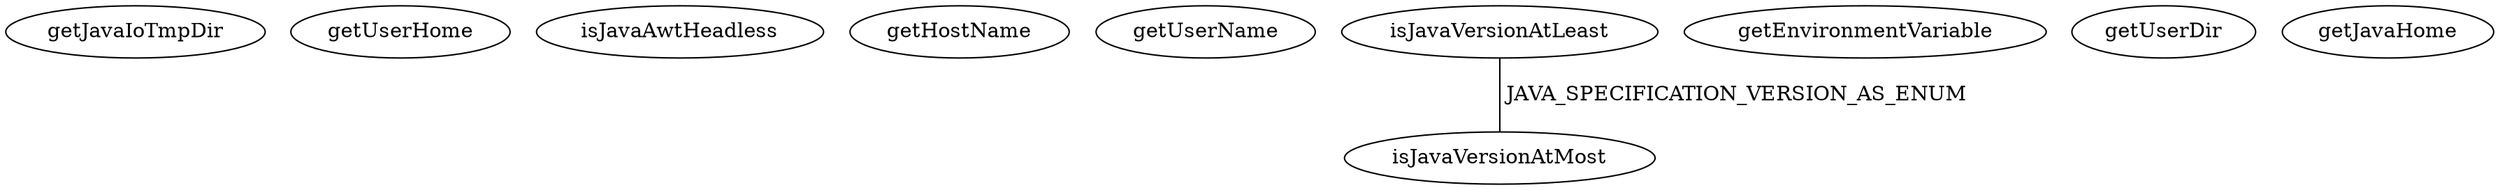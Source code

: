 digraph G {
getJavaIoTmpDir;
getUserHome;
isJavaAwtHeadless;
getHostName;
getUserName;
isJavaVersionAtLeast;
getEnvironmentVariable;
getUserDir;
isJavaVersionAtMost;
getJavaHome;
isJavaVersionAtLeast -> isJavaVersionAtMost [label=" JAVA_SPECIFICATION_VERSION_AS_ENUM", dir=none];
}